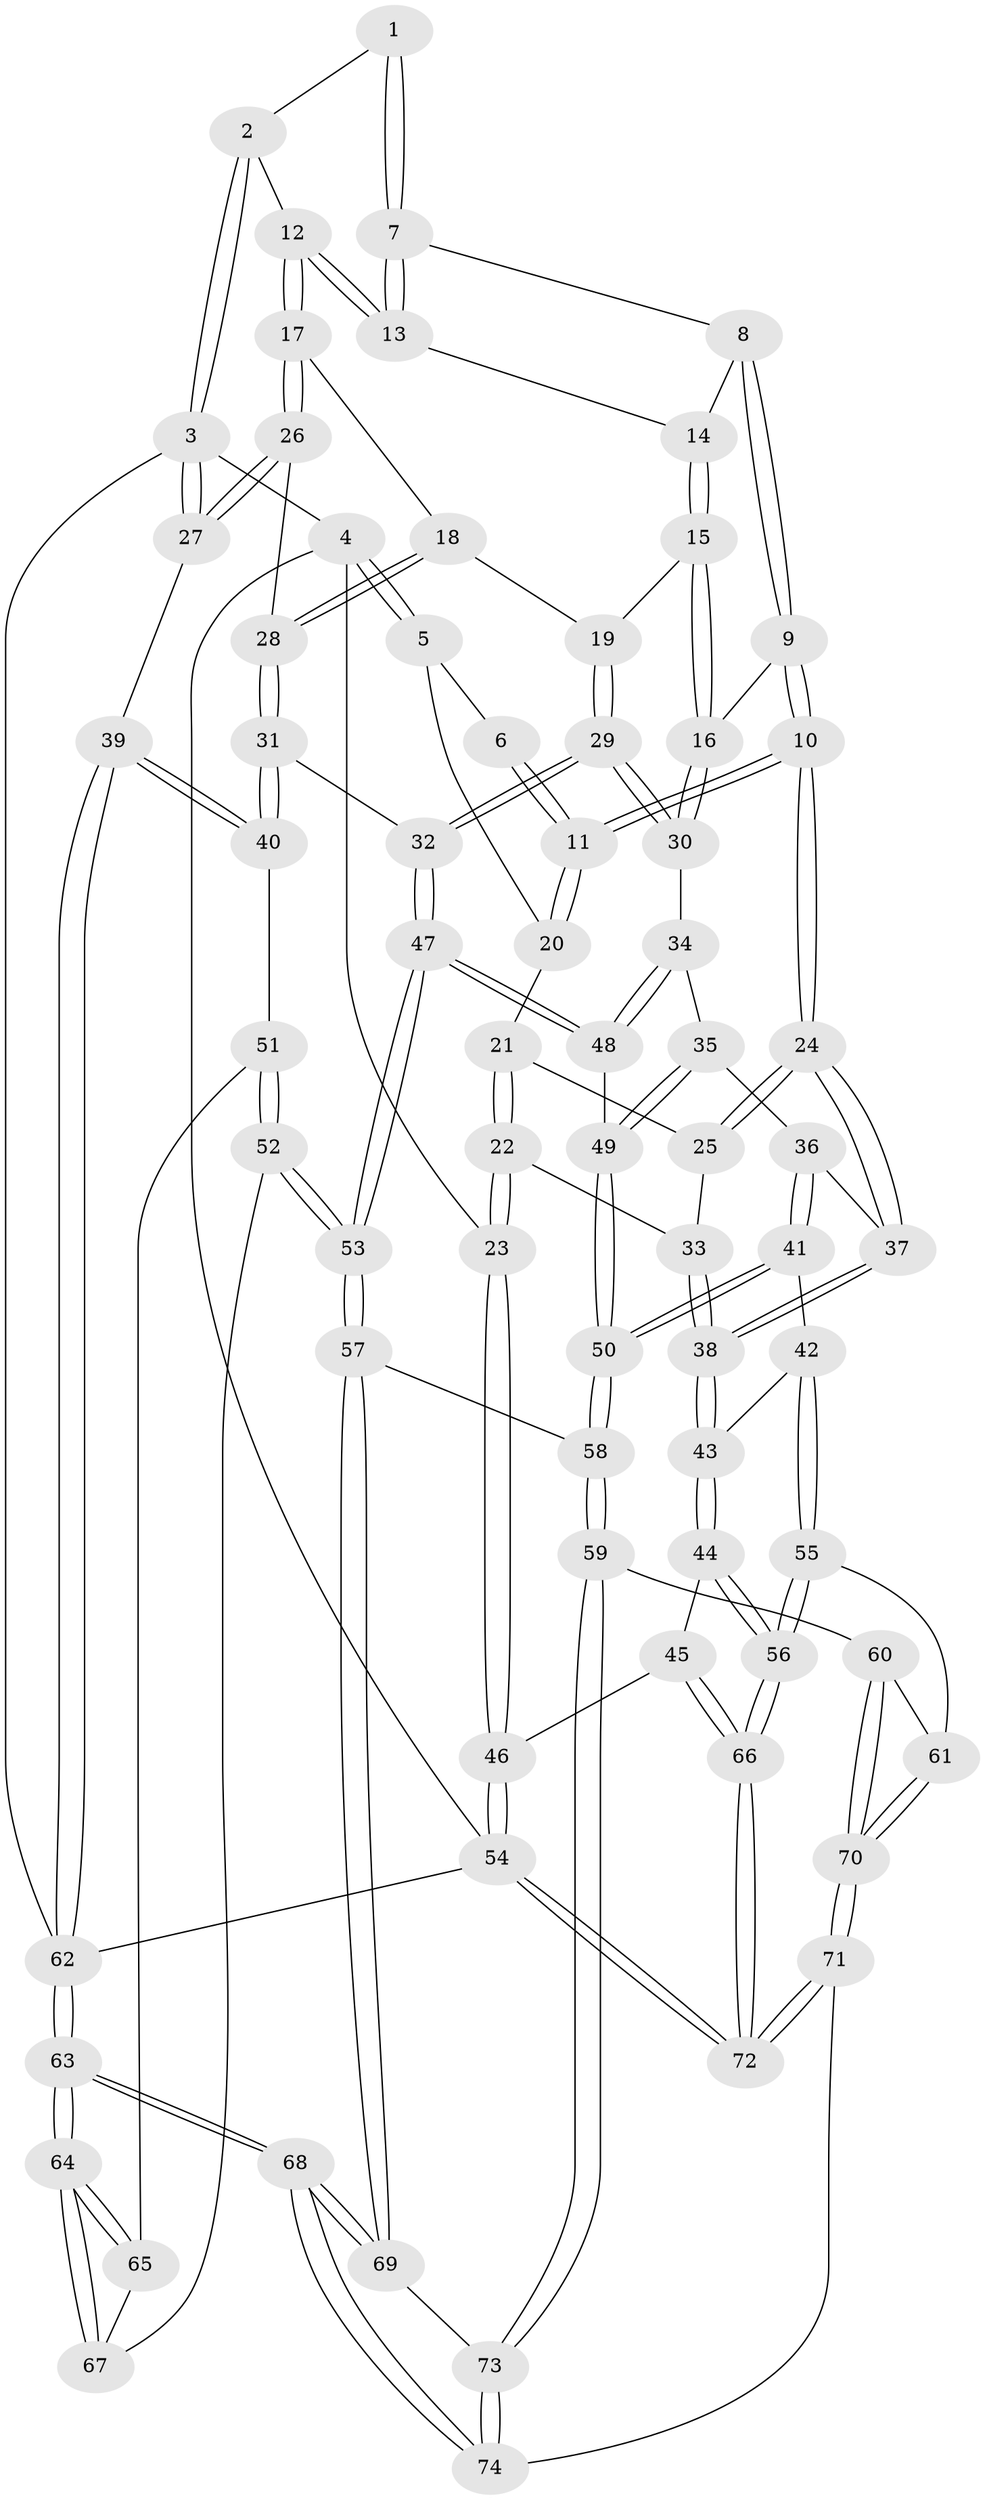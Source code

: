 // Generated by graph-tools (version 1.1) at 2025/03/03/09/25 03:03:16]
// undirected, 74 vertices, 182 edges
graph export_dot {
graph [start="1"]
  node [color=gray90,style=filled];
  1 [pos="+0.792994279351681+0"];
  2 [pos="+0.8326200763231888+0"];
  3 [pos="+1+0"];
  4 [pos="+0+0"];
  5 [pos="+0+0"];
  6 [pos="+0.24663906767460506+0"];
  7 [pos="+0.6159273104628628+0.07708070521420031"];
  8 [pos="+0.5518039469283811+0.1484403172151132"];
  9 [pos="+0.4058837143905041+0.24667897872464112"];
  10 [pos="+0.38450300886030603+0.2474937604041429"];
  11 [pos="+0.3737426445355242+0.2297128745901558"];
  12 [pos="+0.8498328647779347+0.22302719155569956"];
  13 [pos="+0.7341103904215265+0.23828629984101793"];
  14 [pos="+0.7107243095514089+0.24735334936056472"];
  15 [pos="+0.6283356124458658+0.33766986923968645"];
  16 [pos="+0.5334139935575478+0.3212108041868618"];
  17 [pos="+0.8621120890610375+0.243239154318955"];
  18 [pos="+0.7156910456160657+0.365912287825089"];
  19 [pos="+0.6572578267525627+0.3664465752935338"];
  20 [pos="+0.07280346511666813+0.1847645838501752"];
  21 [pos="+0.06915743456661896+0.28679580792059484"];
  22 [pos="+0+0.3993930900951837"];
  23 [pos="+0+0.4191236405951147"];
  24 [pos="+0.35325072225392207+0.30490443683483526"];
  25 [pos="+0.17333092920986592+0.3525173619110042"];
  26 [pos="+0.9314293677780078+0.3165671729650522"];
  27 [pos="+1+0.3777009144853123"];
  28 [pos="+0.8203017672768945+0.45449528559639607"];
  29 [pos="+0.6837156088653763+0.5400002259057642"];
  30 [pos="+0.5818869362127383+0.531105460304089"];
  31 [pos="+0.7909075833805892+0.5316137603396106"];
  32 [pos="+0.6934404341423943+0.5460425536661886"];
  33 [pos="+0.11542054435914241+0.43332681091252534"];
  34 [pos="+0.5231115547920387+0.5556393414763466"];
  35 [pos="+0.4774478261829369+0.5578470256744459"];
  36 [pos="+0.38600471930786345+0.47610618919456027"];
  37 [pos="+0.35488433038740547+0.4188856887460247"];
  38 [pos="+0.14674011428661832+0.6048340319247254"];
  39 [pos="+1+0.665913078342559"];
  40 [pos="+0.9071356480753009+0.6366691092250011"];
  41 [pos="+0.3021943280229055+0.6759050317486653"];
  42 [pos="+0.22120993821460988+0.6492793944402702"];
  43 [pos="+0.1442420275878293+0.6118440606166594"];
  44 [pos="+0.05241237806323273+0.6655620931062396"];
  45 [pos="+0.022836977808216294+0.6695678710095044"];
  46 [pos="+0+0.6604476720872725"];
  47 [pos="+0.656498939542648+0.7557986142005642"];
  48 [pos="+0.5750161707122847+0.6881207393152711"];
  49 [pos="+0.4362644772309837+0.6801670324175609"];
  50 [pos="+0.38268192441224014+0.7530830766179445"];
  51 [pos="+0.8330062115361659+0.7127402047327862"];
  52 [pos="+0.6593773123044695+0.7676460360105704"];
  53 [pos="+0.6590364838330497+0.7676290449413898"];
  54 [pos="+0+1"];
  55 [pos="+0.22408634694976137+0.8400889859766538"];
  56 [pos="+0.18708306103639055+0.8422106200598365"];
  57 [pos="+0.6356300812989907+0.7990543995622185"];
  58 [pos="+0.3843729308123561+0.7645318211318104"];
  59 [pos="+0.3680127996467264+0.81003518205569"];
  60 [pos="+0.3422929143781765+0.8282757567858543"];
  61 [pos="+0.23339982626556396+0.8411379247492686"];
  62 [pos="+1+1"];
  63 [pos="+1+1"];
  64 [pos="+1+1"];
  65 [pos="+0.8483843165893066+0.8156757500874948"];
  66 [pos="+0.09690075057718307+0.9683787410867823"];
  67 [pos="+0.7321159241986767+0.8119375550202831"];
  68 [pos="+0.9494357274609895+1"];
  69 [pos="+0.6288486154380861+0.8518903165516227"];
  70 [pos="+0.25219497602386637+1"];
  71 [pos="+0.2442382928107744+1"];
  72 [pos="+0+1"];
  73 [pos="+0.492245900344792+0.9676525537077512"];
  74 [pos="+0.4660630623500718+1"];
  1 -- 2;
  1 -- 7;
  1 -- 7;
  2 -- 3;
  2 -- 3;
  2 -- 12;
  3 -- 4;
  3 -- 27;
  3 -- 27;
  3 -- 62;
  4 -- 5;
  4 -- 5;
  4 -- 23;
  4 -- 54;
  5 -- 6;
  5 -- 20;
  6 -- 11;
  6 -- 11;
  7 -- 8;
  7 -- 13;
  7 -- 13;
  8 -- 9;
  8 -- 9;
  8 -- 14;
  9 -- 10;
  9 -- 10;
  9 -- 16;
  10 -- 11;
  10 -- 11;
  10 -- 24;
  10 -- 24;
  11 -- 20;
  11 -- 20;
  12 -- 13;
  12 -- 13;
  12 -- 17;
  12 -- 17;
  13 -- 14;
  14 -- 15;
  14 -- 15;
  15 -- 16;
  15 -- 16;
  15 -- 19;
  16 -- 30;
  16 -- 30;
  17 -- 18;
  17 -- 26;
  17 -- 26;
  18 -- 19;
  18 -- 28;
  18 -- 28;
  19 -- 29;
  19 -- 29;
  20 -- 21;
  21 -- 22;
  21 -- 22;
  21 -- 25;
  22 -- 23;
  22 -- 23;
  22 -- 33;
  23 -- 46;
  23 -- 46;
  24 -- 25;
  24 -- 25;
  24 -- 37;
  24 -- 37;
  25 -- 33;
  26 -- 27;
  26 -- 27;
  26 -- 28;
  27 -- 39;
  28 -- 31;
  28 -- 31;
  29 -- 30;
  29 -- 30;
  29 -- 32;
  29 -- 32;
  30 -- 34;
  31 -- 32;
  31 -- 40;
  31 -- 40;
  32 -- 47;
  32 -- 47;
  33 -- 38;
  33 -- 38;
  34 -- 35;
  34 -- 48;
  34 -- 48;
  35 -- 36;
  35 -- 49;
  35 -- 49;
  36 -- 37;
  36 -- 41;
  36 -- 41;
  37 -- 38;
  37 -- 38;
  38 -- 43;
  38 -- 43;
  39 -- 40;
  39 -- 40;
  39 -- 62;
  39 -- 62;
  40 -- 51;
  41 -- 42;
  41 -- 50;
  41 -- 50;
  42 -- 43;
  42 -- 55;
  42 -- 55;
  43 -- 44;
  43 -- 44;
  44 -- 45;
  44 -- 56;
  44 -- 56;
  45 -- 46;
  45 -- 66;
  45 -- 66;
  46 -- 54;
  46 -- 54;
  47 -- 48;
  47 -- 48;
  47 -- 53;
  47 -- 53;
  48 -- 49;
  49 -- 50;
  49 -- 50;
  50 -- 58;
  50 -- 58;
  51 -- 52;
  51 -- 52;
  51 -- 65;
  52 -- 53;
  52 -- 53;
  52 -- 67;
  53 -- 57;
  53 -- 57;
  54 -- 72;
  54 -- 72;
  54 -- 62;
  55 -- 56;
  55 -- 56;
  55 -- 61;
  56 -- 66;
  56 -- 66;
  57 -- 58;
  57 -- 69;
  57 -- 69;
  58 -- 59;
  58 -- 59;
  59 -- 60;
  59 -- 73;
  59 -- 73;
  60 -- 61;
  60 -- 70;
  60 -- 70;
  61 -- 70;
  61 -- 70;
  62 -- 63;
  62 -- 63;
  63 -- 64;
  63 -- 64;
  63 -- 68;
  63 -- 68;
  64 -- 65;
  64 -- 65;
  64 -- 67;
  64 -- 67;
  65 -- 67;
  66 -- 72;
  66 -- 72;
  68 -- 69;
  68 -- 69;
  68 -- 74;
  68 -- 74;
  69 -- 73;
  70 -- 71;
  70 -- 71;
  71 -- 72;
  71 -- 72;
  71 -- 74;
  73 -- 74;
  73 -- 74;
}
